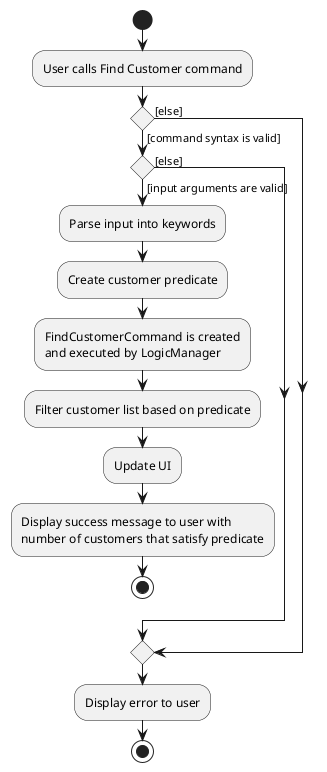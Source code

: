 @startuml
'https://plantuml.com/activity-diagram-beta

start
:User calls Find Customer command;

'Since the beta syntax does not support placing the condition outside the
'diamond we place it as the true branch instead.

if () then ([command syntax is valid])
if () then ([input arguments are valid])

    :Parse input into keywords;

    :Create customer predicate;

    :FindCustomerCommand is created
    and executed by LogicManager;

    :Filter customer list based on predicate;

    :Update UI;

    :Display success message to user with
    number of customers that satisfy predicate;

    stop

else ([else])
    endif
else ([else])
    endif
    :Display error to user;
stop

@enduml
